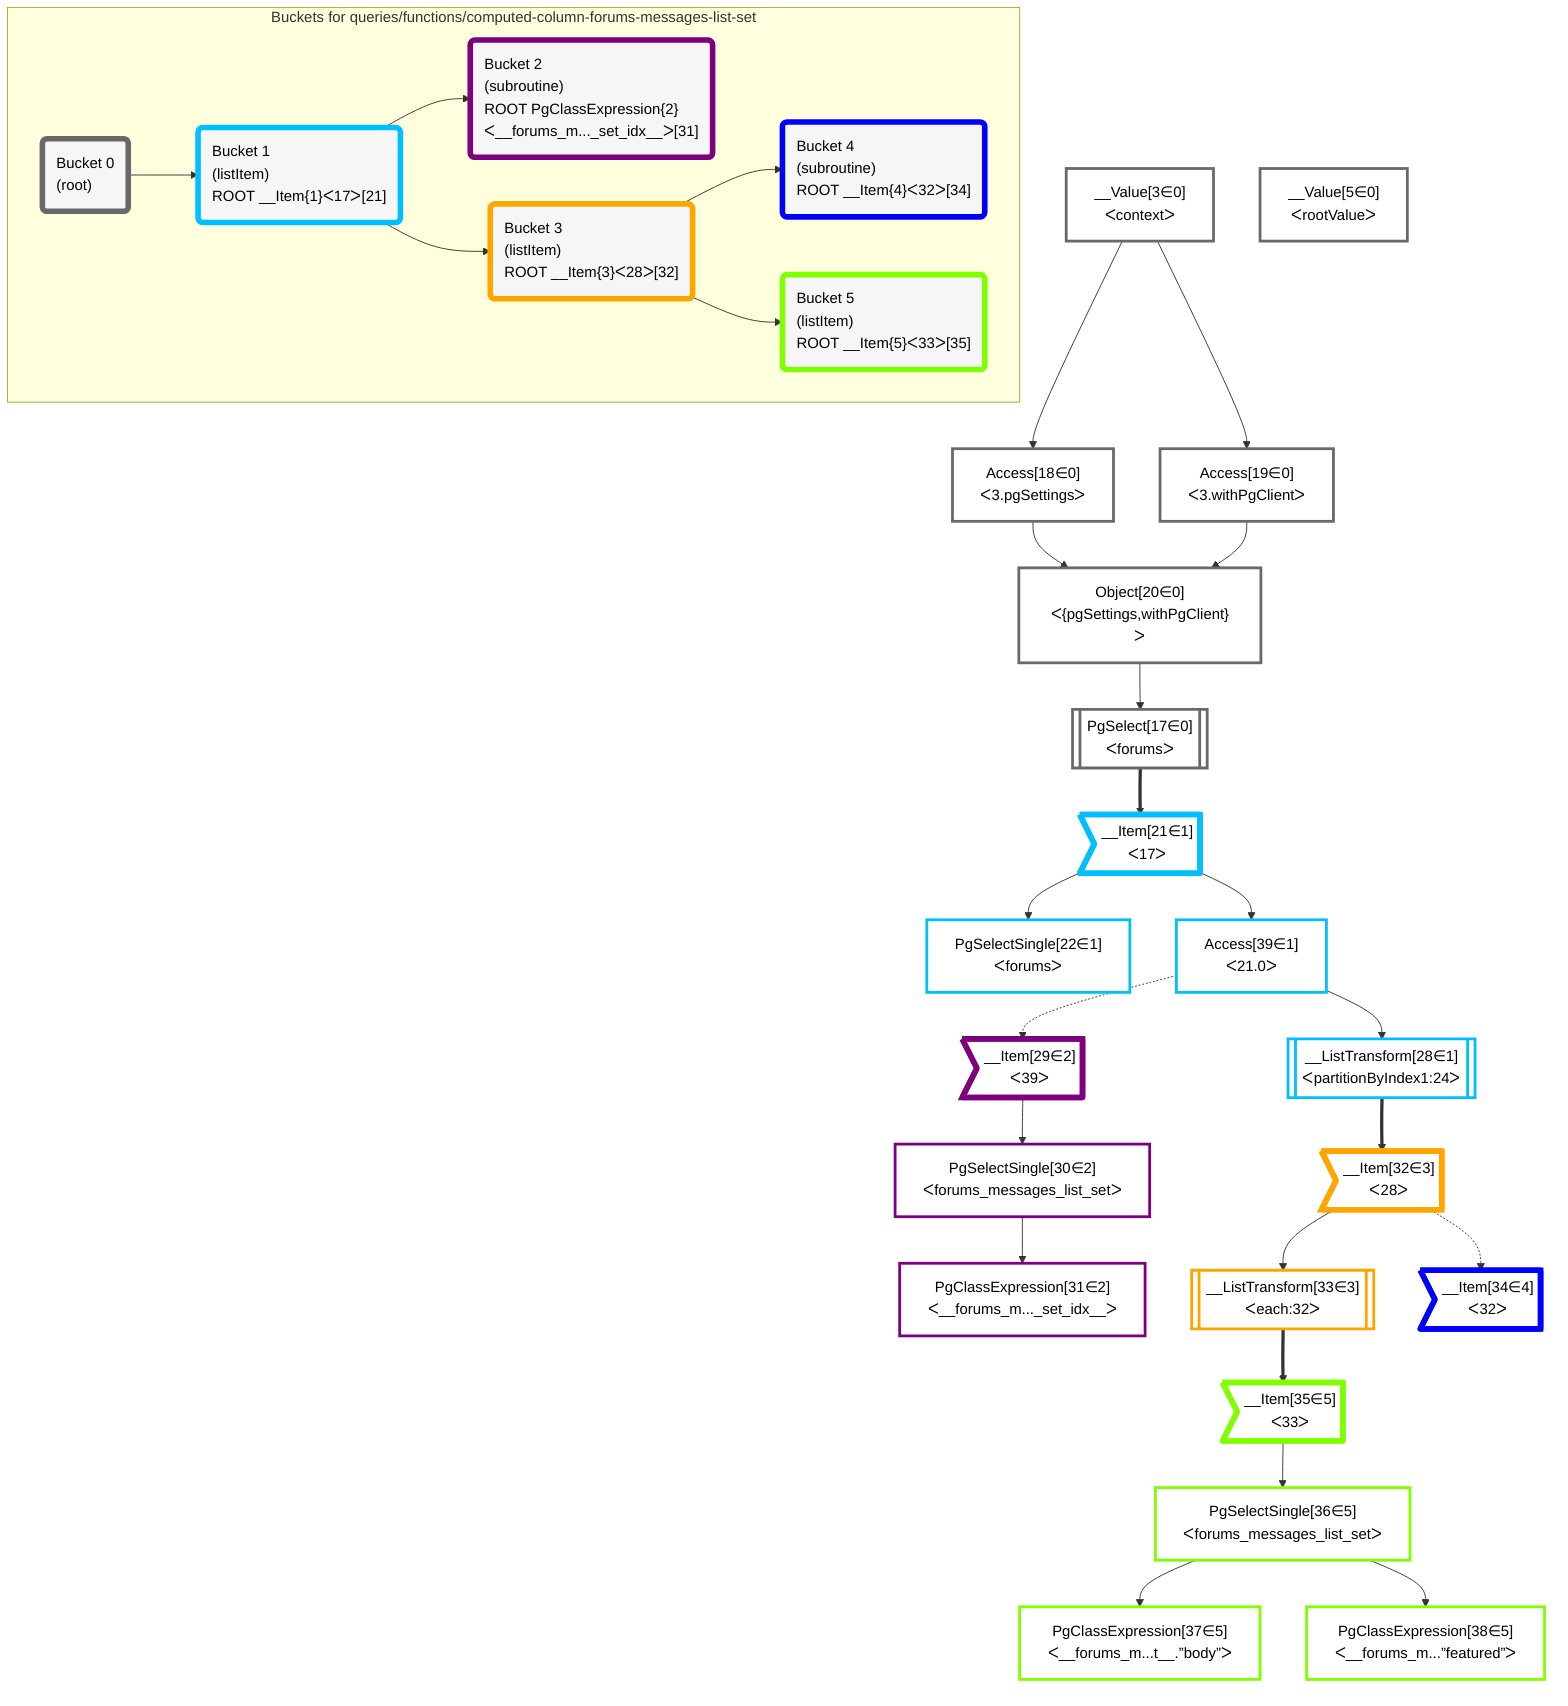 graph TD
    classDef path fill:#eee,stroke:#000,color:#000
    classDef plan fill:#fff,stroke-width:3px,color:#000
    classDef itemplan fill:#fff,stroke-width:6px,color:#000
    classDef sideeffectplan fill:#f00,stroke-width:6px,color:#000
    classDef bucket fill:#f6f6f6,color:#000,stroke-width:6px,text-align:left


    %% define steps
    __Value3["__Value[3∈0]<br />ᐸcontextᐳ"]:::plan
    __Value5["__Value[5∈0]<br />ᐸrootValueᐳ"]:::plan
    Access18["Access[18∈0]<br />ᐸ3.pgSettingsᐳ"]:::plan
    Access19["Access[19∈0]<br />ᐸ3.withPgClientᐳ"]:::plan
    Object20["Object[20∈0]<br />ᐸ{pgSettings,withPgClient}ᐳ"]:::plan
    PgSelect17[["PgSelect[17∈0]<br />ᐸforumsᐳ"]]:::plan
    __Item21>"__Item[21∈1]<br />ᐸ17ᐳ"]:::itemplan
    PgSelectSingle22["PgSelectSingle[22∈1]<br />ᐸforumsᐳ"]:::plan
    Access39["Access[39∈1]<br />ᐸ21.0ᐳ"]:::plan
    __ListTransform28[["__ListTransform[28∈1]<br />ᐸpartitionByIndex1:24ᐳ"]]:::plan
    __Item29>"__Item[29∈2]<br />ᐸ39ᐳ"]:::itemplan
    PgSelectSingle30["PgSelectSingle[30∈2]<br />ᐸforums_messages_list_setᐳ"]:::plan
    PgClassExpression31["PgClassExpression[31∈2]<br />ᐸ__forums_m..._set_idx__ᐳ"]:::plan
    __Item32>"__Item[32∈3]<br />ᐸ28ᐳ"]:::itemplan
    __ListTransform33[["__ListTransform[33∈3]<br />ᐸeach:32ᐳ"]]:::plan
    __Item34>"__Item[34∈4]<br />ᐸ32ᐳ"]:::itemplan
    __Item35>"__Item[35∈5]<br />ᐸ33ᐳ"]:::itemplan
    PgSelectSingle36["PgSelectSingle[36∈5]<br />ᐸforums_messages_list_setᐳ"]:::plan
    PgClassExpression37["PgClassExpression[37∈5]<br />ᐸ__forums_m...t__.”body”ᐳ"]:::plan
    PgClassExpression38["PgClassExpression[38∈5]<br />ᐸ__forums_m...”featured”ᐳ"]:::plan

    %% plan dependencies
    __Value3 --> Access18
    __Value3 --> Access19
    Access18 & Access19 --> Object20
    Object20 --> PgSelect17
    PgSelect17 ==> __Item21
    __Item21 --> PgSelectSingle22
    __Item21 --> Access39
    Access39 --> __ListTransform28
    Access39 -.-> __Item29
    __Item29 --> PgSelectSingle30
    PgSelectSingle30 --> PgClassExpression31
    __ListTransform28 ==> __Item32
    __Item32 --> __ListTransform33
    __Item32 -.-> __Item34
    __ListTransform33 ==> __Item35
    __Item35 --> PgSelectSingle36
    PgSelectSingle36 --> PgClassExpression37
    PgSelectSingle36 --> PgClassExpression38

    %% plan-to-path relationships

    subgraph "Buckets for queries/functions/computed-column-forums-messages-list-set"
    Bucket0("Bucket 0<br />(root)"):::bucket
    classDef bucket0 stroke:#696969
    class Bucket0,__Value3,__Value5,PgSelect17,Access18,Access19,Object20 bucket0
    Bucket1("Bucket 1<br />(listItem)<br />ROOT __Item{1}ᐸ17ᐳ[21]"):::bucket
    classDef bucket1 stroke:#00bfff
    class Bucket1,__Item21,PgSelectSingle22,__ListTransform28,Access39 bucket1
    Bucket2("Bucket 2<br />(subroutine)<br />ROOT PgClassExpression{2}ᐸ__forums_m..._set_idx__ᐳ[31]"):::bucket
    classDef bucket2 stroke:#7f007f
    class Bucket2,__Item29,PgSelectSingle30,PgClassExpression31 bucket2
    Bucket3("Bucket 3<br />(listItem)<br />ROOT __Item{3}ᐸ28ᐳ[32]"):::bucket
    classDef bucket3 stroke:#ffa500
    class Bucket3,__Item32,__ListTransform33 bucket3
    Bucket4("Bucket 4<br />(subroutine)<br />ROOT __Item{4}ᐸ32ᐳ[34]"):::bucket
    classDef bucket4 stroke:#0000ff
    class Bucket4,__Item34 bucket4
    Bucket5("Bucket 5<br />(listItem)<br />ROOT __Item{5}ᐸ33ᐳ[35]"):::bucket
    classDef bucket5 stroke:#7fff00
    class Bucket5,__Item35,PgSelectSingle36,PgClassExpression37,PgClassExpression38 bucket5
    Bucket0 --> Bucket1
    Bucket1 --> Bucket2 & Bucket3
    Bucket3 --> Bucket4 & Bucket5
    end